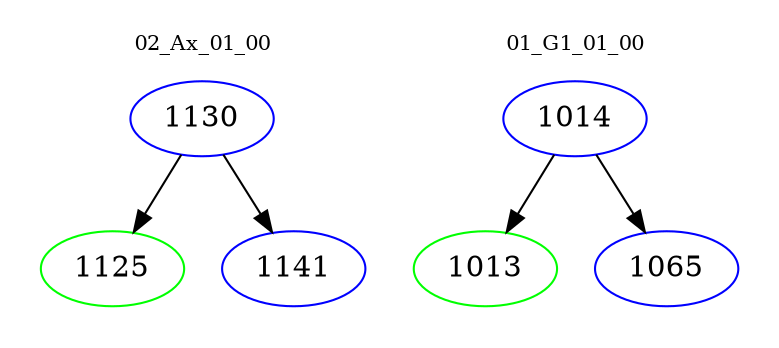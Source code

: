 digraph{
subgraph cluster_0 {
color = white
label = "02_Ax_01_00";
fontsize=10;
T0_1130 [label="1130", color="blue"]
T0_1130 -> T0_1125 [color="black"]
T0_1125 [label="1125", color="green"]
T0_1130 -> T0_1141 [color="black"]
T0_1141 [label="1141", color="blue"]
}
subgraph cluster_1 {
color = white
label = "01_G1_01_00";
fontsize=10;
T1_1014 [label="1014", color="blue"]
T1_1014 -> T1_1013 [color="black"]
T1_1013 [label="1013", color="green"]
T1_1014 -> T1_1065 [color="black"]
T1_1065 [label="1065", color="blue"]
}
}
